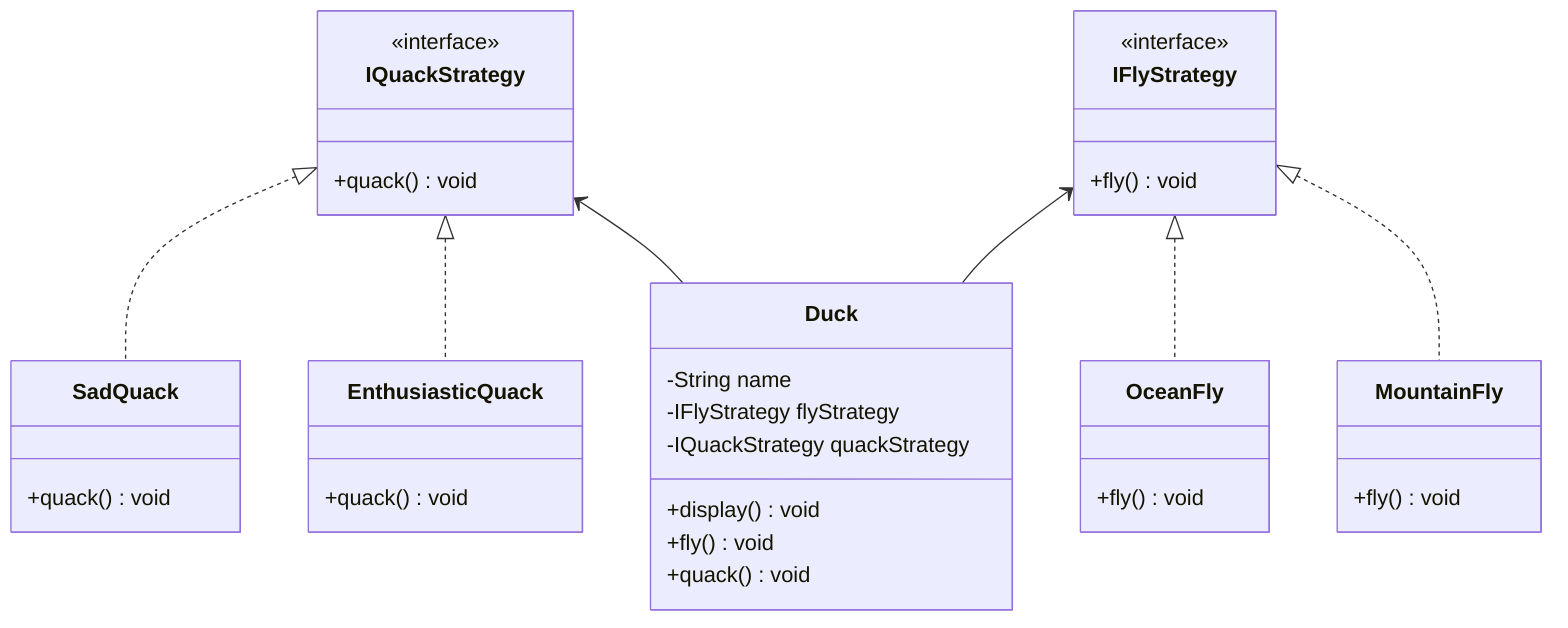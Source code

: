 classDiagram
    class Duck{
      -String name
      -IFlyStrategy flyStrategy
      -IQuackStrategy quackStrategy
      +display() void
      +fly() void
      +quack() void
    }
    class IQuackStrategy {
        <<interface>>
        +quack() void
    }
    class IFlyStrategy {
        <<interface>>
        +fly() void
    }
    class MountainFly {
        +fly() void
    }
    class OceanFly {
        +fly() void
    }
    class EnthusiasticQuack {
        +quack() void
    }
    class SadQuack {
        +quack() void
    }
    IQuackStrategy <|.. SadQuack
    IQuackStrategy <|.. EnthusiasticQuack
    IFlyStrategy <|.. OceanFly
    IFlyStrategy <|.. MountainFly
    IQuackStrategy <-- Duck
    IFlyStrategy <-- Duck
